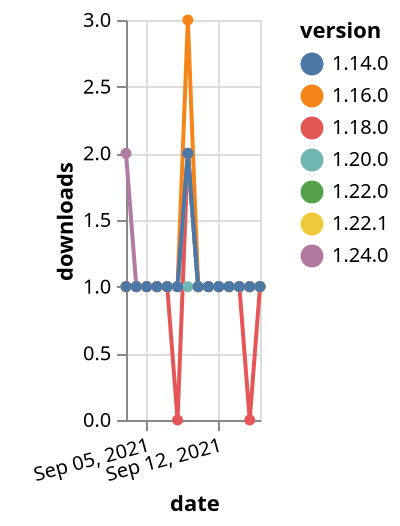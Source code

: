 {"$schema": "https://vega.github.io/schema/vega-lite/v5.json", "description": "A simple bar chart with embedded data.", "data": {"values": [{"date": "2021-09-03", "total": 175, "delta": 1, "version": "1.18.0"}, {"date": "2021-09-04", "total": 176, "delta": 1, "version": "1.18.0"}, {"date": "2021-09-05", "total": 177, "delta": 1, "version": "1.18.0"}, {"date": "2021-09-06", "total": 178, "delta": 1, "version": "1.18.0"}, {"date": "2021-09-07", "total": 179, "delta": 1, "version": "1.18.0"}, {"date": "2021-09-08", "total": 179, "delta": 0, "version": "1.18.0"}, {"date": "2021-09-09", "total": 181, "delta": 2, "version": "1.18.0"}, {"date": "2021-09-10", "total": 182, "delta": 1, "version": "1.18.0"}, {"date": "2021-09-11", "total": 183, "delta": 1, "version": "1.18.0"}, {"date": "2021-09-12", "total": 184, "delta": 1, "version": "1.18.0"}, {"date": "2021-09-13", "total": 185, "delta": 1, "version": "1.18.0"}, {"date": "2021-09-14", "total": 186, "delta": 1, "version": "1.18.0"}, {"date": "2021-09-15", "total": 186, "delta": 0, "version": "1.18.0"}, {"date": "2021-09-16", "total": 187, "delta": 1, "version": "1.18.0"}, {"date": "2021-09-03", "total": 132, "delta": 1, "version": "1.22.0"}, {"date": "2021-09-04", "total": 133, "delta": 1, "version": "1.22.0"}, {"date": "2021-09-05", "total": 134, "delta": 1, "version": "1.22.0"}, {"date": "2021-09-06", "total": 135, "delta": 1, "version": "1.22.0"}, {"date": "2021-09-07", "total": 136, "delta": 1, "version": "1.22.0"}, {"date": "2021-09-08", "total": 137, "delta": 1, "version": "1.22.0"}, {"date": "2021-09-09", "total": 139, "delta": 2, "version": "1.22.0"}, {"date": "2021-09-10", "total": 140, "delta": 1, "version": "1.22.0"}, {"date": "2021-09-11", "total": 141, "delta": 1, "version": "1.22.0"}, {"date": "2021-09-12", "total": 142, "delta": 1, "version": "1.22.0"}, {"date": "2021-09-13", "total": 143, "delta": 1, "version": "1.22.0"}, {"date": "2021-09-14", "total": 144, "delta": 1, "version": "1.22.0"}, {"date": "2021-09-15", "total": 145, "delta": 1, "version": "1.22.0"}, {"date": "2021-09-16", "total": 146, "delta": 1, "version": "1.22.0"}, {"date": "2021-09-03", "total": 121, "delta": 1, "version": "1.22.1"}, {"date": "2021-09-04", "total": 122, "delta": 1, "version": "1.22.1"}, {"date": "2021-09-05", "total": 123, "delta": 1, "version": "1.22.1"}, {"date": "2021-09-06", "total": 124, "delta": 1, "version": "1.22.1"}, {"date": "2021-09-07", "total": 125, "delta": 1, "version": "1.22.1"}, {"date": "2021-09-08", "total": 126, "delta": 1, "version": "1.22.1"}, {"date": "2021-09-09", "total": 128, "delta": 2, "version": "1.22.1"}, {"date": "2021-09-10", "total": 129, "delta": 1, "version": "1.22.1"}, {"date": "2021-09-11", "total": 130, "delta": 1, "version": "1.22.1"}, {"date": "2021-09-12", "total": 131, "delta": 1, "version": "1.22.1"}, {"date": "2021-09-13", "total": 132, "delta": 1, "version": "1.22.1"}, {"date": "2021-09-14", "total": 133, "delta": 1, "version": "1.22.1"}, {"date": "2021-09-15", "total": 134, "delta": 1, "version": "1.22.1"}, {"date": "2021-09-16", "total": 135, "delta": 1, "version": "1.22.1"}, {"date": "2021-09-03", "total": 144, "delta": 1, "version": "1.20.0"}, {"date": "2021-09-04", "total": 145, "delta": 1, "version": "1.20.0"}, {"date": "2021-09-05", "total": 146, "delta": 1, "version": "1.20.0"}, {"date": "2021-09-06", "total": 147, "delta": 1, "version": "1.20.0"}, {"date": "2021-09-07", "total": 148, "delta": 1, "version": "1.20.0"}, {"date": "2021-09-08", "total": 149, "delta": 1, "version": "1.20.0"}, {"date": "2021-09-09", "total": 150, "delta": 1, "version": "1.20.0"}, {"date": "2021-09-10", "total": 151, "delta": 1, "version": "1.20.0"}, {"date": "2021-09-11", "total": 152, "delta": 1, "version": "1.20.0"}, {"date": "2021-09-12", "total": 153, "delta": 1, "version": "1.20.0"}, {"date": "2021-09-13", "total": 154, "delta": 1, "version": "1.20.0"}, {"date": "2021-09-14", "total": 155, "delta": 1, "version": "1.20.0"}, {"date": "2021-09-15", "total": 156, "delta": 1, "version": "1.20.0"}, {"date": "2021-09-16", "total": 157, "delta": 1, "version": "1.20.0"}, {"date": "2021-09-03", "total": 285, "delta": 1, "version": "1.16.0"}, {"date": "2021-09-04", "total": 286, "delta": 1, "version": "1.16.0"}, {"date": "2021-09-05", "total": 287, "delta": 1, "version": "1.16.0"}, {"date": "2021-09-06", "total": 288, "delta": 1, "version": "1.16.0"}, {"date": "2021-09-07", "total": 289, "delta": 1, "version": "1.16.0"}, {"date": "2021-09-08", "total": 290, "delta": 1, "version": "1.16.0"}, {"date": "2021-09-09", "total": 293, "delta": 3, "version": "1.16.0"}, {"date": "2021-09-10", "total": 294, "delta": 1, "version": "1.16.0"}, {"date": "2021-09-11", "total": 295, "delta": 1, "version": "1.16.0"}, {"date": "2021-09-12", "total": 296, "delta": 1, "version": "1.16.0"}, {"date": "2021-09-13", "total": 297, "delta": 1, "version": "1.16.0"}, {"date": "2021-09-14", "total": 298, "delta": 1, "version": "1.16.0"}, {"date": "2021-09-15", "total": 299, "delta": 1, "version": "1.16.0"}, {"date": "2021-09-16", "total": 300, "delta": 1, "version": "1.16.0"}, {"date": "2021-09-03", "total": 115, "delta": 2, "version": "1.24.0"}, {"date": "2021-09-04", "total": 116, "delta": 1, "version": "1.24.0"}, {"date": "2021-09-05", "total": 117, "delta": 1, "version": "1.24.0"}, {"date": "2021-09-06", "total": 118, "delta": 1, "version": "1.24.0"}, {"date": "2021-09-07", "total": 119, "delta": 1, "version": "1.24.0"}, {"date": "2021-09-08", "total": 120, "delta": 1, "version": "1.24.0"}, {"date": "2021-09-09", "total": 122, "delta": 2, "version": "1.24.0"}, {"date": "2021-09-10", "total": 123, "delta": 1, "version": "1.24.0"}, {"date": "2021-09-11", "total": 124, "delta": 1, "version": "1.24.0"}, {"date": "2021-09-12", "total": 125, "delta": 1, "version": "1.24.0"}, {"date": "2021-09-13", "total": 126, "delta": 1, "version": "1.24.0"}, {"date": "2021-09-14", "total": 127, "delta": 1, "version": "1.24.0"}, {"date": "2021-09-15", "total": 128, "delta": 1, "version": "1.24.0"}, {"date": "2021-09-16", "total": 129, "delta": 1, "version": "1.24.0"}, {"date": "2021-09-03", "total": 215, "delta": 1, "version": "1.14.0"}, {"date": "2021-09-04", "total": 216, "delta": 1, "version": "1.14.0"}, {"date": "2021-09-05", "total": 217, "delta": 1, "version": "1.14.0"}, {"date": "2021-09-06", "total": 218, "delta": 1, "version": "1.14.0"}, {"date": "2021-09-07", "total": 219, "delta": 1, "version": "1.14.0"}, {"date": "2021-09-08", "total": 220, "delta": 1, "version": "1.14.0"}, {"date": "2021-09-09", "total": 222, "delta": 2, "version": "1.14.0"}, {"date": "2021-09-10", "total": 223, "delta": 1, "version": "1.14.0"}, {"date": "2021-09-11", "total": 224, "delta": 1, "version": "1.14.0"}, {"date": "2021-09-12", "total": 225, "delta": 1, "version": "1.14.0"}, {"date": "2021-09-13", "total": 226, "delta": 1, "version": "1.14.0"}, {"date": "2021-09-14", "total": 227, "delta": 1, "version": "1.14.0"}, {"date": "2021-09-15", "total": 228, "delta": 1, "version": "1.14.0"}, {"date": "2021-09-16", "total": 229, "delta": 1, "version": "1.14.0"}]}, "width": "container", "mark": {"type": "line", "point": {"filled": true}}, "encoding": {"x": {"field": "date", "type": "temporal", "timeUnit": "yearmonthdate", "title": "date", "axis": {"labelAngle": -15}}, "y": {"field": "delta", "type": "quantitative", "title": "downloads"}, "color": {"field": "version", "type": "nominal"}, "tooltip": {"field": "delta"}}}